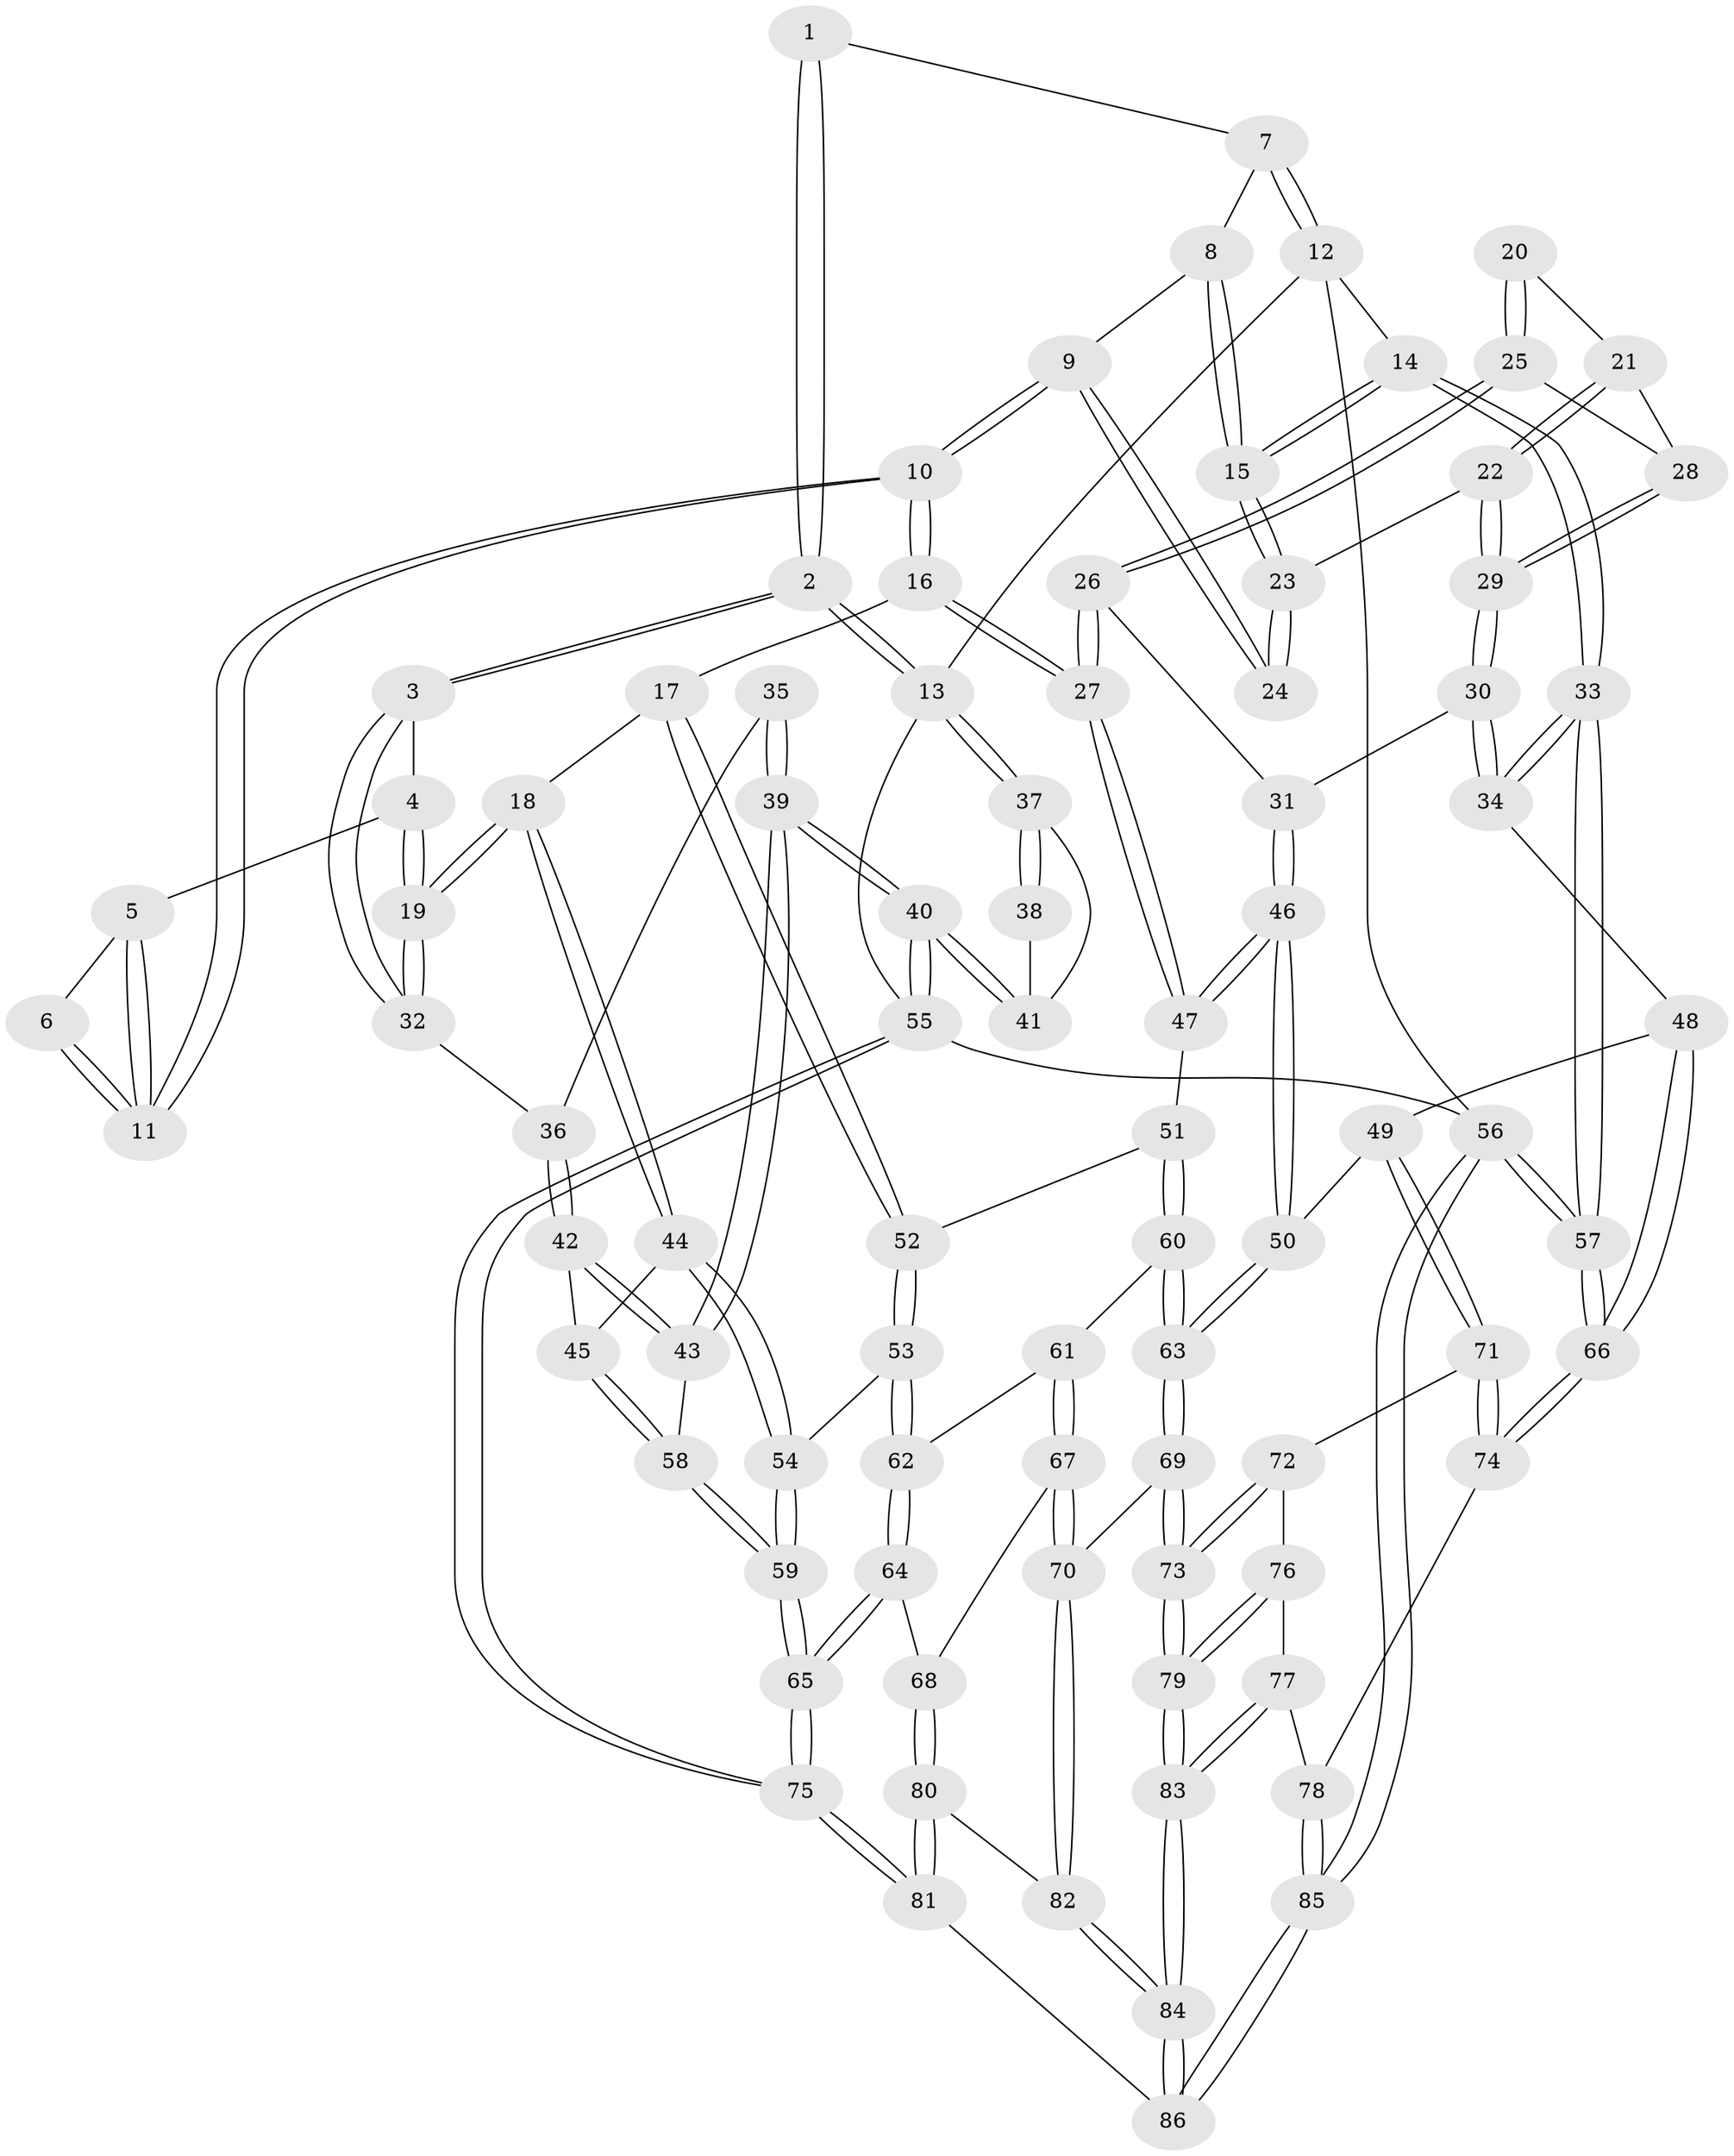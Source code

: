 // Generated by graph-tools (version 1.1) at 2025/27/03/09/25 03:27:08]
// undirected, 86 vertices, 212 edges
graph export_dot {
graph [start="1"]
  node [color=gray90,style=filled];
  1 [pos="+0.47869593311837+0"];
  2 [pos="+0+0"];
  3 [pos="+0+0"];
  4 [pos="+0.26114024511309314+0.10897201047572262"];
  5 [pos="+0.31359165210652395+0.10039212186318228"];
  6 [pos="+0.4621156735463032+0"];
  7 [pos="+0.7939408466999608+0"];
  8 [pos="+0.6521482313945248+0.10801604959468901"];
  9 [pos="+0.5588988864587848+0.2276502338840199"];
  10 [pos="+0.5149632120751894+0.23046308248412237"];
  11 [pos="+0.5119743585694259+0.224626999292162"];
  12 [pos="+1+0"];
  13 [pos="+0+0"];
  14 [pos="+1+0.25382848466462826"];
  15 [pos="+0.9426918815236546+0.2677073515592911"];
  16 [pos="+0.41327554537867817+0.3528719700911557"];
  17 [pos="+0.35955163754919345+0.3677435375812186"];
  18 [pos="+0.2982176190719033+0.37420082990910086"];
  19 [pos="+0.2706168001138278+0.3602141849244605"];
  20 [pos="+0.613204374366156+0.29697288284861695"];
  21 [pos="+0.6878259287009015+0.3733680709937672"];
  22 [pos="+0.7223089243256072+0.4029703573125477"];
  23 [pos="+0.842608664449+0.2860934626023788"];
  24 [pos="+0.5944711331682955+0.2470965573072804"];
  25 [pos="+0.627569285867838+0.3552803077789483"];
  26 [pos="+0.6190049752694126+0.44171638352264586"];
  27 [pos="+0.5090607881264617+0.45500925626316535"];
  28 [pos="+0.6515029663240672+0.3765692793839349"];
  29 [pos="+0.7043146940014158+0.4302871503660703"];
  30 [pos="+0.6897196912473124+0.47150776977169445"];
  31 [pos="+0.6895750344354831+0.47162864206440386"];
  32 [pos="+0.22141390699039845+0.3573483098068506"];
  33 [pos="+1+0.4787664710075621"];
  34 [pos="+0.980775681025562+0.5090128650752958"];
  35 [pos="+0.12641533920904757+0.38025408139015027"];
  36 [pos="+0.1830955753462193+0.3743861705946302"];
  37 [pos="+0+0"];
  38 [pos="+0.09626095134808829+0.3686104536586609"];
  39 [pos="+0+0.5967786386923939"];
  40 [pos="+0+0.5967901465250389"];
  41 [pos="+0+0.35939773912678075"];
  42 [pos="+0.12301294796489752+0.5077755339153993"];
  43 [pos="+0+0.6109600561591058"];
  44 [pos="+0.2749924089904784+0.5318211617659099"];
  45 [pos="+0.17559522691525487+0.5897026849803871"];
  46 [pos="+0.6558267692336905+0.6504140440414425"];
  47 [pos="+0.5434818638888531+0.5901225538167327"];
  48 [pos="+0.7900367657688051+0.6305512871290926"];
  49 [pos="+0.7191961892637594+0.6702272204420715"];
  50 [pos="+0.6589933088392826+0.6550511678130104"];
  51 [pos="+0.45345544342891536+0.6243134653376634"];
  52 [pos="+0.4318941624849879+0.6213430341237007"];
  53 [pos="+0.3575031105416787+0.6398926697183446"];
  54 [pos="+0.31398883765646446+0.6116371421458888"];
  55 [pos="+0+1"];
  56 [pos="+1+1"];
  57 [pos="+1+0.8634118688357116"];
  58 [pos="+0.10748616051903152+0.6883399439831436"];
  59 [pos="+0.15803466090833604+0.7567803086821066"];
  60 [pos="+0.45904577452823164+0.6972165367908344"];
  61 [pos="+0.4107475806824467+0.762260364829043"];
  62 [pos="+0.35107121295234944+0.7424819511186995"];
  63 [pos="+0.5681931239897282+0.7919530862774069"];
  64 [pos="+0.28544776478785183+0.7933982109824902"];
  65 [pos="+0.17138872917353312+0.7968472575218148"];
  66 [pos="+1+0.8527381073742836"];
  67 [pos="+0.46293520653190307+0.8204944776191163"];
  68 [pos="+0.35107059838006105+0.8660885018373385"];
  69 [pos="+0.5633578499758137+0.8052958811988311"];
  70 [pos="+0.49757130692714546+0.833838329222229"];
  71 [pos="+0.7230005525718369+0.6770683213641644"];
  72 [pos="+0.7411807117067895+0.8425044184109731"];
  73 [pos="+0.6182582633049633+0.8764479004719857"];
  74 [pos="+0.9438858850972603+0.8509992433273299"];
  75 [pos="+0+1"];
  76 [pos="+0.7536680704968696+0.8550835782555326"];
  77 [pos="+0.8213844459663284+0.8940029552476648"];
  78 [pos="+0.822300182862504+0.8940659823052485"];
  79 [pos="+0.6412919140824421+1"];
  80 [pos="+0.35695332342025304+0.947126328818927"];
  81 [pos="+0.18833723927676374+1"];
  82 [pos="+0.4759869160573578+0.9064983688675112"];
  83 [pos="+0.6426154528955114+1"];
  84 [pos="+0.6011325115300747+1"];
  85 [pos="+0.80513058611736+1"];
  86 [pos="+0.6004699828275322+1"];
  1 -- 2;
  1 -- 2;
  1 -- 7;
  2 -- 3;
  2 -- 3;
  2 -- 13;
  2 -- 13;
  3 -- 4;
  3 -- 32;
  3 -- 32;
  4 -- 5;
  4 -- 19;
  4 -- 19;
  5 -- 6;
  5 -- 11;
  5 -- 11;
  6 -- 11;
  6 -- 11;
  7 -- 8;
  7 -- 12;
  7 -- 12;
  8 -- 9;
  8 -- 15;
  8 -- 15;
  9 -- 10;
  9 -- 10;
  9 -- 24;
  9 -- 24;
  10 -- 11;
  10 -- 11;
  10 -- 16;
  10 -- 16;
  12 -- 13;
  12 -- 14;
  12 -- 56;
  13 -- 37;
  13 -- 37;
  13 -- 55;
  14 -- 15;
  14 -- 15;
  14 -- 33;
  14 -- 33;
  15 -- 23;
  15 -- 23;
  16 -- 17;
  16 -- 27;
  16 -- 27;
  17 -- 18;
  17 -- 52;
  17 -- 52;
  18 -- 19;
  18 -- 19;
  18 -- 44;
  18 -- 44;
  19 -- 32;
  19 -- 32;
  20 -- 21;
  20 -- 25;
  20 -- 25;
  21 -- 22;
  21 -- 22;
  21 -- 28;
  22 -- 23;
  22 -- 29;
  22 -- 29;
  23 -- 24;
  23 -- 24;
  25 -- 26;
  25 -- 26;
  25 -- 28;
  26 -- 27;
  26 -- 27;
  26 -- 31;
  27 -- 47;
  27 -- 47;
  28 -- 29;
  28 -- 29;
  29 -- 30;
  29 -- 30;
  30 -- 31;
  30 -- 34;
  30 -- 34;
  31 -- 46;
  31 -- 46;
  32 -- 36;
  33 -- 34;
  33 -- 34;
  33 -- 57;
  33 -- 57;
  34 -- 48;
  35 -- 36;
  35 -- 39;
  35 -- 39;
  36 -- 42;
  36 -- 42;
  37 -- 38;
  37 -- 38;
  37 -- 41;
  38 -- 41;
  39 -- 40;
  39 -- 40;
  39 -- 43;
  39 -- 43;
  40 -- 41;
  40 -- 41;
  40 -- 55;
  40 -- 55;
  42 -- 43;
  42 -- 43;
  42 -- 45;
  43 -- 58;
  44 -- 45;
  44 -- 54;
  44 -- 54;
  45 -- 58;
  45 -- 58;
  46 -- 47;
  46 -- 47;
  46 -- 50;
  46 -- 50;
  47 -- 51;
  48 -- 49;
  48 -- 66;
  48 -- 66;
  49 -- 50;
  49 -- 71;
  49 -- 71;
  50 -- 63;
  50 -- 63;
  51 -- 52;
  51 -- 60;
  51 -- 60;
  52 -- 53;
  52 -- 53;
  53 -- 54;
  53 -- 62;
  53 -- 62;
  54 -- 59;
  54 -- 59;
  55 -- 75;
  55 -- 75;
  55 -- 56;
  56 -- 57;
  56 -- 57;
  56 -- 85;
  56 -- 85;
  57 -- 66;
  57 -- 66;
  58 -- 59;
  58 -- 59;
  59 -- 65;
  59 -- 65;
  60 -- 61;
  60 -- 63;
  60 -- 63;
  61 -- 62;
  61 -- 67;
  61 -- 67;
  62 -- 64;
  62 -- 64;
  63 -- 69;
  63 -- 69;
  64 -- 65;
  64 -- 65;
  64 -- 68;
  65 -- 75;
  65 -- 75;
  66 -- 74;
  66 -- 74;
  67 -- 68;
  67 -- 70;
  67 -- 70;
  68 -- 80;
  68 -- 80;
  69 -- 70;
  69 -- 73;
  69 -- 73;
  70 -- 82;
  70 -- 82;
  71 -- 72;
  71 -- 74;
  71 -- 74;
  72 -- 73;
  72 -- 73;
  72 -- 76;
  73 -- 79;
  73 -- 79;
  74 -- 78;
  75 -- 81;
  75 -- 81;
  76 -- 77;
  76 -- 79;
  76 -- 79;
  77 -- 78;
  77 -- 83;
  77 -- 83;
  78 -- 85;
  78 -- 85;
  79 -- 83;
  79 -- 83;
  80 -- 81;
  80 -- 81;
  80 -- 82;
  81 -- 86;
  82 -- 84;
  82 -- 84;
  83 -- 84;
  83 -- 84;
  84 -- 86;
  84 -- 86;
  85 -- 86;
  85 -- 86;
}

